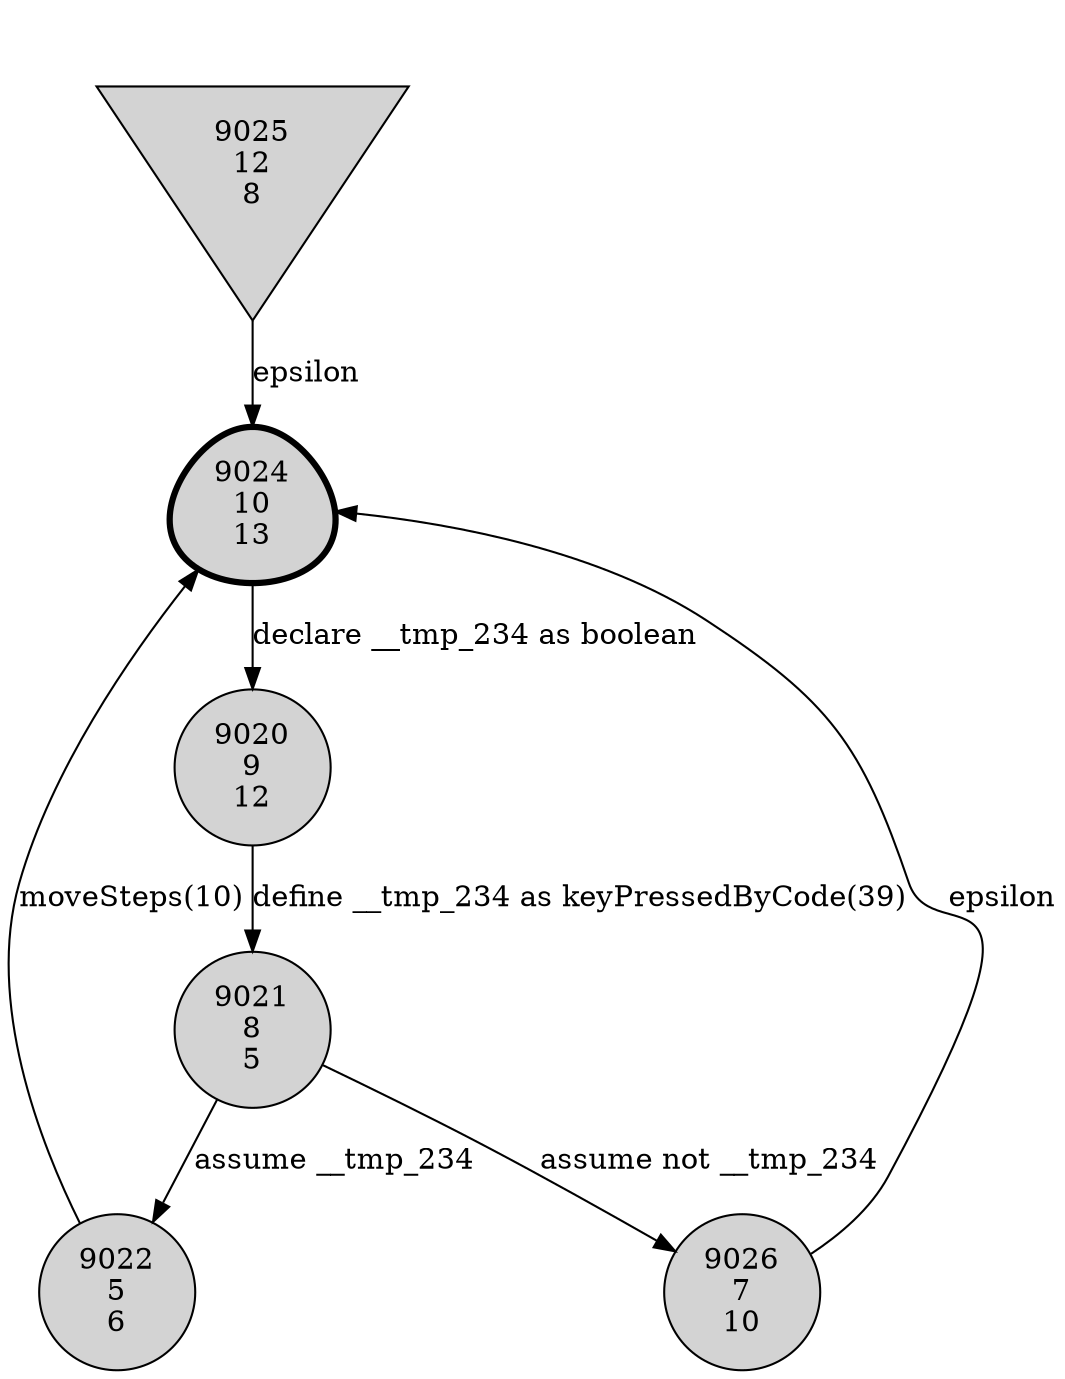 digraph relation {
    node [shape=circle, style=filled];
    9024 [label="9024
10
13" shape=egg penwidth=3]
    9020 [label="9020
9
12" shape=circle penwidth=1]
    9021 [label="9021
8
5" shape=circle penwidth=1]
    9022 [label="9022
5
6" shape=circle penwidth=1]
    9026 [label="9026
7
10" shape=circle penwidth=1]
    9025 [label="9025
12
8" shape=invtriangle penwidth=1]
    9025 -> 9024 [label="epsilon"];
    9024 -> 9020 [label="declare __tmp_234 as boolean"];
    9020 -> 9021 [label="define __tmp_234 as keyPressedByCode(39)"];
    9021 -> 9022 [label="assume __tmp_234"];
    9021 -> 9026 [label="assume not __tmp_234"];
    9026 -> 9024 [label="epsilon"];
    9022 -> 9024 [label="moveSteps(10)"];
}

